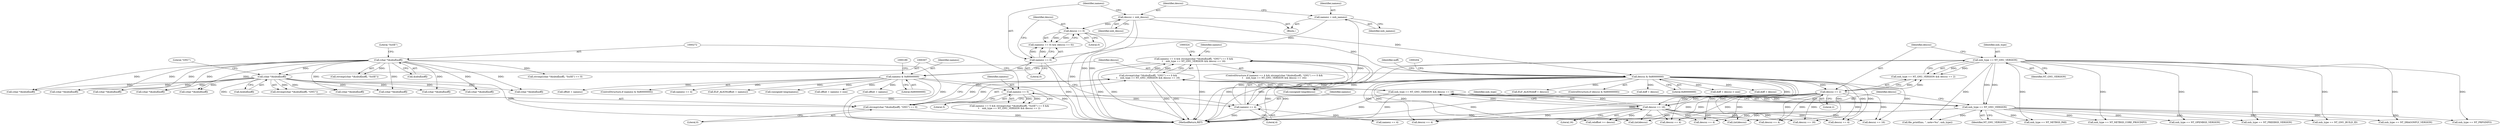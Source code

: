 digraph "0_file_ce90e05774dd77d86cfc8dfa6da57b32816841c4_2@API" {
"1000299" [label="(Call,namesz == 4 && strcmp((char *)&nbuf[noff], \"GNU\") == 0 &&\n\t    xnh_type == NT_GNU_VERSION && descsz == 16)"];
"1000300" [label="(Call,namesz == 4)"];
"1000265" [label="(Call,namesz == 5)"];
"1000184" [label="(Call,namesz & 0x80000000)"];
"1000169" [label="(Call,namesz == 0)"];
"1000161" [label="(Call,namesz = xnh_namesz)"];
"1000303" [label="(Call,strcmp((char *)&nbuf[noff], \"GNU\") == 0 &&\n\t    xnh_type == NT_GNU_VERSION && descsz == 16)"];
"1000304" [label="(Call,strcmp((char *)&nbuf[noff], \"GNU\") == 0)"];
"1000306" [label="(Call,(char *)&nbuf[noff])"];
"1000271" [label="(Call,(char *)&nbuf[noff])"];
"1000314" [label="(Call,xnh_type == NT_GNU_VERSION && descsz == 16)"];
"1000315" [label="(Call,xnh_type == NT_GNU_VERSION)"];
"1000280" [label="(Call,xnh_type == NT_GNU_VERSION)"];
"1000318" [label="(Call,descsz == 16)"];
"1000283" [label="(Call,descsz == 2)"];
"1000199" [label="(Call,descsz & 0x80000000)"];
"1000172" [label="(Call,descsz == 0)"];
"1000164" [label="(Call,descsz = xnh_descsz)"];
"1000285" [label="(Literal,2)"];
"1000238" [label="(Call,doff + descsz > size)"];
"1000868" [label="(Call,namesz == 4)"];
"1000173" [label="(Identifier,descsz)"];
"1000277" [label="(Literal,\"SuSE\")"];
"1000718" [label="(Call,(char *)&nbuf[noff])"];
"1000543" [label="(Call,descsz == 4)"];
"1000982" [label="(Call,xnh_type == NT_NETBSD_CORE_PROCINFO)"];
"1000304" [label="(Call,strcmp((char *)&nbuf[noff], \"GNU\") == 0)"];
"1000312" [label="(Literal,\"GNU\")"];
"1000480" [label="(Call,descsz == 16)"];
"1000279" [label="(Call,xnh_type == NT_GNU_VERSION && descsz == 2)"];
"1000171" [label="(Literal,0)"];
"1000313" [label="(Literal,0)"];
"1000269" [label="(Call,strcmp((char *)&nbuf[noff], \"SuSE\") == 0)"];
"1000184" [label="(Call,namesz & 0x80000000)"];
"1000305" [label="(Call,strcmp((char *)&nbuf[noff], \"GNU\"))"];
"1000281" [label="(Identifier,xnh_type)"];
"1000199" [label="(Call,descsz & 0x80000000)"];
"1000174" [label="(Literal,0)"];
"1000239" [label="(Call,doff + descsz)"];
"1000266" [label="(Identifier,namesz)"];
"1000639" [label="(Call,descsz == 4)"];
"1000769" [label="(Call,descsz == 4)"];
"1000208" [label="(Call,(unsigned long)descsz)"];
"1000299" [label="(Call,namesz == 4 && strcmp((char *)&nbuf[noff], \"GNU\") == 0 &&\n\t    xnh_type == NT_GNU_VERSION && descsz == 16)"];
"1000214" [label="(Identifier,noff)"];
"1000301" [label="(Identifier,namesz)"];
"1000303" [label="(Call,strcmp((char *)&nbuf[noff], \"GNU\") == 0 &&\n\t    xnh_type == NT_GNU_VERSION && descsz == 16)"];
"1000283" [label="(Call,descsz == 2)"];
"1000164" [label="(Call,descsz = xnh_descsz)"];
"1000218" [label="(Call,ELF_ALIGN(offset + namesz))"];
"1000193" [label="(Call,(unsigned long)namesz)"];
"1000172" [label="(Call,descsz == 0)"];
"1000302" [label="(Literal,4)"];
"1000317" [label="(Identifier,NT_GNU_VERSION)"];
"1000170" [label="(Identifier,namesz)"];
"1000907" [label="(Call,(char *)&nbuf[noff])"];
"1000808" [label="(Call,descsz == 4)"];
"1001043" [label="(Call,xnh_type == NT_PRPSINFO)"];
"1000264" [label="(Call,namesz == 5 && strcmp((char *)&nbuf[noff], \"SuSE\") == 0 &&\n\t    xnh_type == NT_GNU_VERSION && descsz == 2)"];
"1000314" [label="(Call,xnh_type == NT_GNU_VERSION && descsz == 16)"];
"1000540" [label="(Call,xnh_type == NT_NETBSD_PAX)"];
"1000531" [label="(Call,(char *)&nbuf[noff])"];
"1000796" [label="(Call,(char *)&nbuf[noff])"];
"1000461" [label="(Call,xnh_type == NT_GNU_BUILD_ID)"];
"1000447" [label="(Identifier,namesz)"];
"1000300" [label="(Call,namesz == 4)"];
"1000168" [label="(Call,(namesz == 0) && (descsz == 0))"];
"1000306" [label="(Call,(char *)&nbuf[noff])"];
"1000700" [label="(Call,file_printf(ms, \", note=%u\", xnh_type))"];
"1000265" [label="(Call,namesz == 5)"];
"1001244" [label="(MethodReturn,RET)"];
"1000271" [label="(Call,(char *)&nbuf[noff])"];
"1000729" [label="(Call,xnh_type == NT_FREEBSD_VERSION)"];
"1000452" [label="(Call,(char *)&nbuf[noff])"];
"1000315" [label="(Call,xnh_type == NT_GNU_VERSION)"];
"1000446" [label="(Call,namesz == 4)"];
"1000284" [label="(Identifier,descsz)"];
"1000319" [label="(Identifier,descsz)"];
"1000267" [label="(Literal,5)"];
"1000280" [label="(Call,xnh_type == NT_GNU_VERSION)"];
"1000316" [label="(Identifier,xnh_type)"];
"1000270" [label="(Call,strcmp((char *)&nbuf[noff], \"SuSE\"))"];
"1000223" [label="(Call,offset + namesz > size)"];
"1000873" [label="(Call,(char *)&nbuf[noff])"];
"1000224" [label="(Call,offset + namesz)"];
"1000185" [label="(Identifier,namesz)"];
"1000200" [label="(Identifier,descsz)"];
"1000169" [label="(Call,namesz == 0)"];
"1000161" [label="(Call,namesz = xnh_namesz)"];
"1000926" [label="(Call,(char *)&nbuf[noff])"];
"1000757" [label="(Call,(char *)&nbuf[noff])"];
"1000166" [label="(Identifier,xnh_descsz)"];
"1000308" [label="(Call,&nbuf[noff])"];
"1000298" [label="(ControlStructure,if (namesz == 4 && strcmp((char *)&nbuf[noff], \"GNU\") == 0 &&\n\t    xnh_type == NT_GNU_VERSION && descsz == 16))"];
"1000732" [label="(Call,descsz == 4)"];
"1000282" [label="(Identifier,NT_GNU_VERSION)"];
"1000683" [label="(Call,(int)descsz)"];
"1000186" [label="(Literal,0x80000000)"];
"1000465" [label="(Call,descsz == 16)"];
"1000805" [label="(Call,xnh_type == NT_DRAGONFLY_VERSION)"];
"1000125" [label="(Block,)"];
"1000163" [label="(Identifier,xnh_namesz)"];
"1000233" [label="(Call,ELF_ALIGN(doff + descsz))"];
"1000198" [label="(ControlStructure,if (descsz & 0x80000000))"];
"1000888" [label="(Call,(char *)&nbuf[noff])"];
"1000320" [label="(Literal,16)"];
"1000234" [label="(Call,doff + descsz)"];
"1001100" [label="(Call,reloffset >= descsz)"];
"1000663" [label="(Call,(int)descsz)"];
"1000766" [label="(Call,xnh_type == NT_OPENBSD_VERSION)"];
"1000625" [label="(Call,(char *)&nbuf[noff])"];
"1000219" [label="(Call,offset + namesz)"];
"1000183" [label="(ControlStructure,if (namesz & 0x80000000))"];
"1000162" [label="(Identifier,namesz)"];
"1000201" [label="(Literal,0x80000000)"];
"1000273" [label="(Call,&nbuf[noff])"];
"1000165" [label="(Identifier,descsz)"];
"1000318" [label="(Call,descsz == 16)"];
"1000299" -> "1000298"  [label="AST: "];
"1000299" -> "1000300"  [label="CFG: "];
"1000299" -> "1000303"  [label="CFG: "];
"1000300" -> "1000299"  [label="AST: "];
"1000303" -> "1000299"  [label="AST: "];
"1000324" -> "1000299"  [label="CFG: "];
"1000447" -> "1000299"  [label="CFG: "];
"1000299" -> "1001244"  [label="DDG: "];
"1000299" -> "1001244"  [label="DDG: "];
"1000299" -> "1001244"  [label="DDG: "];
"1000300" -> "1000299"  [label="DDG: "];
"1000300" -> "1000299"  [label="DDG: "];
"1000303" -> "1000299"  [label="DDG: "];
"1000303" -> "1000299"  [label="DDG: "];
"1000300" -> "1000302"  [label="CFG: "];
"1000301" -> "1000300"  [label="AST: "];
"1000302" -> "1000300"  [label="AST: "];
"1000307" -> "1000300"  [label="CFG: "];
"1000300" -> "1001244"  [label="DDG: "];
"1000265" -> "1000300"  [label="DDG: "];
"1000300" -> "1000446"  [label="DDG: "];
"1000265" -> "1000264"  [label="AST: "];
"1000265" -> "1000267"  [label="CFG: "];
"1000266" -> "1000265"  [label="AST: "];
"1000267" -> "1000265"  [label="AST: "];
"1000272" -> "1000265"  [label="CFG: "];
"1000264" -> "1000265"  [label="CFG: "];
"1000265" -> "1000264"  [label="DDG: "];
"1000265" -> "1000264"  [label="DDG: "];
"1000184" -> "1000265"  [label="DDG: "];
"1000184" -> "1000183"  [label="AST: "];
"1000184" -> "1000186"  [label="CFG: "];
"1000185" -> "1000184"  [label="AST: "];
"1000186" -> "1000184"  [label="AST: "];
"1000189" -> "1000184"  [label="CFG: "];
"1000200" -> "1000184"  [label="CFG: "];
"1000184" -> "1001244"  [label="DDG: "];
"1000184" -> "1001244"  [label="DDG: "];
"1000169" -> "1000184"  [label="DDG: "];
"1000184" -> "1000193"  [label="DDG: "];
"1000184" -> "1000218"  [label="DDG: "];
"1000184" -> "1000219"  [label="DDG: "];
"1000184" -> "1000223"  [label="DDG: "];
"1000184" -> "1000224"  [label="DDG: "];
"1000184" -> "1000868"  [label="DDG: "];
"1000169" -> "1000168"  [label="AST: "];
"1000169" -> "1000171"  [label="CFG: "];
"1000170" -> "1000169"  [label="AST: "];
"1000171" -> "1000169"  [label="AST: "];
"1000173" -> "1000169"  [label="CFG: "];
"1000168" -> "1000169"  [label="CFG: "];
"1000169" -> "1001244"  [label="DDG: "];
"1000169" -> "1000168"  [label="DDG: "];
"1000169" -> "1000168"  [label="DDG: "];
"1000161" -> "1000169"  [label="DDG: "];
"1000161" -> "1000125"  [label="AST: "];
"1000161" -> "1000163"  [label="CFG: "];
"1000162" -> "1000161"  [label="AST: "];
"1000163" -> "1000161"  [label="AST: "];
"1000165" -> "1000161"  [label="CFG: "];
"1000161" -> "1001244"  [label="DDG: "];
"1000303" -> "1000304"  [label="CFG: "];
"1000303" -> "1000314"  [label="CFG: "];
"1000304" -> "1000303"  [label="AST: "];
"1000314" -> "1000303"  [label="AST: "];
"1000303" -> "1001244"  [label="DDG: "];
"1000303" -> "1001244"  [label="DDG: "];
"1000304" -> "1000303"  [label="DDG: "];
"1000304" -> "1000303"  [label="DDG: "];
"1000314" -> "1000303"  [label="DDG: "];
"1000314" -> "1000303"  [label="DDG: "];
"1000304" -> "1000313"  [label="CFG: "];
"1000305" -> "1000304"  [label="AST: "];
"1000313" -> "1000304"  [label="AST: "];
"1000316" -> "1000304"  [label="CFG: "];
"1000304" -> "1001244"  [label="DDG: "];
"1000306" -> "1000304"  [label="DDG: "];
"1000306" -> "1000305"  [label="AST: "];
"1000306" -> "1000308"  [label="CFG: "];
"1000307" -> "1000306"  [label="AST: "];
"1000308" -> "1000306"  [label="AST: "];
"1000312" -> "1000306"  [label="CFG: "];
"1000306" -> "1001244"  [label="DDG: "];
"1000306" -> "1000305"  [label="DDG: "];
"1000271" -> "1000306"  [label="DDG: "];
"1000306" -> "1000452"  [label="DDG: "];
"1000306" -> "1000531"  [label="DDG: "];
"1000306" -> "1000625"  [label="DDG: "];
"1000306" -> "1000718"  [label="DDG: "];
"1000306" -> "1000757"  [label="DDG: "];
"1000306" -> "1000796"  [label="DDG: "];
"1000306" -> "1000873"  [label="DDG: "];
"1000306" -> "1000888"  [label="DDG: "];
"1000306" -> "1000907"  [label="DDG: "];
"1000306" -> "1000926"  [label="DDG: "];
"1000271" -> "1000270"  [label="AST: "];
"1000271" -> "1000273"  [label="CFG: "];
"1000272" -> "1000271"  [label="AST: "];
"1000273" -> "1000271"  [label="AST: "];
"1000277" -> "1000271"  [label="CFG: "];
"1000271" -> "1001244"  [label="DDG: "];
"1000271" -> "1000269"  [label="DDG: "];
"1000271" -> "1000270"  [label="DDG: "];
"1000271" -> "1000452"  [label="DDG: "];
"1000271" -> "1000531"  [label="DDG: "];
"1000271" -> "1000625"  [label="DDG: "];
"1000271" -> "1000718"  [label="DDG: "];
"1000271" -> "1000757"  [label="DDG: "];
"1000271" -> "1000796"  [label="DDG: "];
"1000271" -> "1000873"  [label="DDG: "];
"1000271" -> "1000888"  [label="DDG: "];
"1000271" -> "1000907"  [label="DDG: "];
"1000271" -> "1000926"  [label="DDG: "];
"1000314" -> "1000315"  [label="CFG: "];
"1000314" -> "1000318"  [label="CFG: "];
"1000315" -> "1000314"  [label="AST: "];
"1000318" -> "1000314"  [label="AST: "];
"1000314" -> "1001244"  [label="DDG: "];
"1000314" -> "1001244"  [label="DDG: "];
"1000315" -> "1000314"  [label="DDG: "];
"1000315" -> "1000314"  [label="DDG: "];
"1000318" -> "1000314"  [label="DDG: "];
"1000318" -> "1000314"  [label="DDG: "];
"1000315" -> "1000317"  [label="CFG: "];
"1000316" -> "1000315"  [label="AST: "];
"1000317" -> "1000315"  [label="AST: "];
"1000319" -> "1000315"  [label="CFG: "];
"1000315" -> "1001244"  [label="DDG: "];
"1000315" -> "1001244"  [label="DDG: "];
"1000280" -> "1000315"  [label="DDG: "];
"1000280" -> "1000315"  [label="DDG: "];
"1000315" -> "1000461"  [label="DDG: "];
"1000315" -> "1000540"  [label="DDG: "];
"1000315" -> "1000700"  [label="DDG: "];
"1000315" -> "1000729"  [label="DDG: "];
"1000315" -> "1000766"  [label="DDG: "];
"1000315" -> "1000805"  [label="DDG: "];
"1000315" -> "1000982"  [label="DDG: "];
"1000315" -> "1001043"  [label="DDG: "];
"1000280" -> "1000279"  [label="AST: "];
"1000280" -> "1000282"  [label="CFG: "];
"1000281" -> "1000280"  [label="AST: "];
"1000282" -> "1000280"  [label="AST: "];
"1000284" -> "1000280"  [label="CFG: "];
"1000279" -> "1000280"  [label="CFG: "];
"1000280" -> "1001244"  [label="DDG: "];
"1000280" -> "1001244"  [label="DDG: "];
"1000280" -> "1000279"  [label="DDG: "];
"1000280" -> "1000279"  [label="DDG: "];
"1000280" -> "1000461"  [label="DDG: "];
"1000280" -> "1000540"  [label="DDG: "];
"1000280" -> "1000700"  [label="DDG: "];
"1000280" -> "1000729"  [label="DDG: "];
"1000280" -> "1000766"  [label="DDG: "];
"1000280" -> "1000805"  [label="DDG: "];
"1000280" -> "1000982"  [label="DDG: "];
"1000280" -> "1001043"  [label="DDG: "];
"1000318" -> "1000320"  [label="CFG: "];
"1000319" -> "1000318"  [label="AST: "];
"1000320" -> "1000318"  [label="AST: "];
"1000318" -> "1001244"  [label="DDG: "];
"1000283" -> "1000318"  [label="DDG: "];
"1000199" -> "1000318"  [label="DDG: "];
"1000318" -> "1000465"  [label="DDG: "];
"1000318" -> "1000480"  [label="DDG: "];
"1000318" -> "1000543"  [label="DDG: "];
"1000318" -> "1000639"  [label="DDG: "];
"1000318" -> "1000663"  [label="DDG: "];
"1000318" -> "1000683"  [label="DDG: "];
"1000318" -> "1000732"  [label="DDG: "];
"1000318" -> "1000769"  [label="DDG: "];
"1000318" -> "1000808"  [label="DDG: "];
"1000318" -> "1001100"  [label="DDG: "];
"1000283" -> "1000279"  [label="AST: "];
"1000283" -> "1000285"  [label="CFG: "];
"1000284" -> "1000283"  [label="AST: "];
"1000285" -> "1000283"  [label="AST: "];
"1000279" -> "1000283"  [label="CFG: "];
"1000283" -> "1001244"  [label="DDG: "];
"1000283" -> "1000279"  [label="DDG: "];
"1000283" -> "1000279"  [label="DDG: "];
"1000199" -> "1000283"  [label="DDG: "];
"1000283" -> "1000465"  [label="DDG: "];
"1000283" -> "1000480"  [label="DDG: "];
"1000283" -> "1000543"  [label="DDG: "];
"1000283" -> "1000639"  [label="DDG: "];
"1000283" -> "1000663"  [label="DDG: "];
"1000283" -> "1000683"  [label="DDG: "];
"1000283" -> "1000732"  [label="DDG: "];
"1000283" -> "1000769"  [label="DDG: "];
"1000283" -> "1000808"  [label="DDG: "];
"1000283" -> "1001100"  [label="DDG: "];
"1000199" -> "1000198"  [label="AST: "];
"1000199" -> "1000201"  [label="CFG: "];
"1000200" -> "1000199"  [label="AST: "];
"1000201" -> "1000199"  [label="AST: "];
"1000204" -> "1000199"  [label="CFG: "];
"1000214" -> "1000199"  [label="CFG: "];
"1000199" -> "1001244"  [label="DDG: "];
"1000199" -> "1001244"  [label="DDG: "];
"1000172" -> "1000199"  [label="DDG: "];
"1000164" -> "1000199"  [label="DDG: "];
"1000199" -> "1000208"  [label="DDG: "];
"1000199" -> "1000233"  [label="DDG: "];
"1000199" -> "1000234"  [label="DDG: "];
"1000199" -> "1000238"  [label="DDG: "];
"1000199" -> "1000239"  [label="DDG: "];
"1000199" -> "1000465"  [label="DDG: "];
"1000199" -> "1000480"  [label="DDG: "];
"1000199" -> "1000543"  [label="DDG: "];
"1000199" -> "1000639"  [label="DDG: "];
"1000199" -> "1000663"  [label="DDG: "];
"1000199" -> "1000683"  [label="DDG: "];
"1000199" -> "1000732"  [label="DDG: "];
"1000199" -> "1000769"  [label="DDG: "];
"1000199" -> "1000808"  [label="DDG: "];
"1000199" -> "1001100"  [label="DDG: "];
"1000172" -> "1000168"  [label="AST: "];
"1000172" -> "1000174"  [label="CFG: "];
"1000173" -> "1000172"  [label="AST: "];
"1000174" -> "1000172"  [label="AST: "];
"1000168" -> "1000172"  [label="CFG: "];
"1000172" -> "1001244"  [label="DDG: "];
"1000172" -> "1000168"  [label="DDG: "];
"1000172" -> "1000168"  [label="DDG: "];
"1000164" -> "1000172"  [label="DDG: "];
"1000164" -> "1000125"  [label="AST: "];
"1000164" -> "1000166"  [label="CFG: "];
"1000165" -> "1000164"  [label="AST: "];
"1000166" -> "1000164"  [label="AST: "];
"1000170" -> "1000164"  [label="CFG: "];
"1000164" -> "1001244"  [label="DDG: "];
"1000164" -> "1001244"  [label="DDG: "];
}
